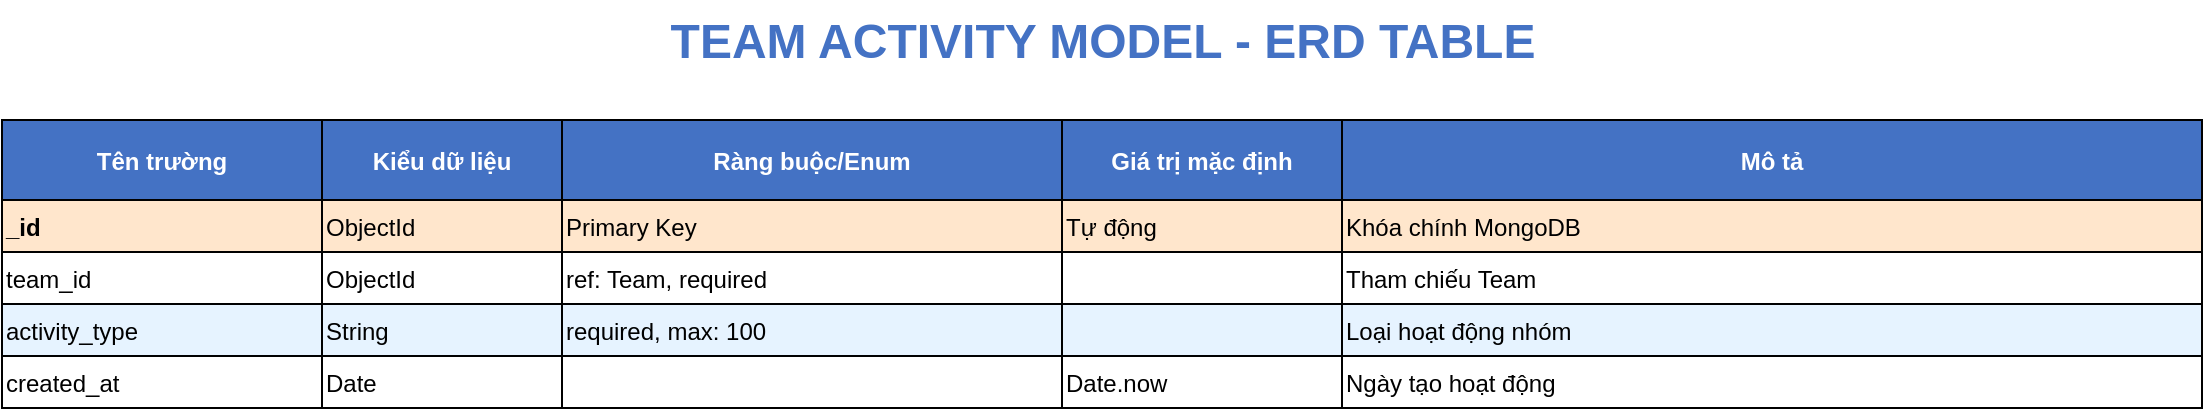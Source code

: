<mxfile>
  <diagram name="TeamActivity Model Table ERD" id="teamActivity-model-table-erd">
    <mxGraphModel dx="692" dy="402" grid="1" gridSize="10" guides="1" tooltips="1" connect="1" arrows="1" fold="1" page="1" pageScale="1" pageWidth="1200" pageHeight="220" math="0" shadow="0">
      <root>
        <mxCell id="0" />
        <mxCell id="1" parent="0" />
        <!-- Tiêu đề lớn -->
        <mxCell id="bigTitle" value="TEAM ACTIVITY MODEL - ERD TABLE" style="text;html=1;strokeColor=none;fillColor=none;align=center;fontSize=24;fontStyle=1;fontColor=#4472C4;" parent="1" vertex="1">
          <mxGeometry x="50" y="20" width="1100" height="50" as="geometry" />
        </mxCell>
        <!-- Bảng ERD -->
        <mxCell id="teamActivityTable" value="" style="shape=table;startSize=0;container=1;collapsible=0;childLayout=tableLayout;fixedRows=1;rowLines=0;fontStyle=1;align=center;resizeLast=1;strokeColor=#000000;fillColor=#ffffff;" parent="1" vertex="1">
          <mxGeometry x="50" y="80" width="1100" height="120" as="geometry" />
        </mxCell>
        <!-- Header -->
        <mxCell id="header" value="" style="shape=tableRow;horizontal=0;fillColor=#4472C4;strokeColor=#000000;" parent="teamActivityTable" vertex="1">
          <mxGeometry width="1100" height="40" as="geometry" />
        </mxCell>
        <mxCell id="h1" value="Tên trường" style="shape=partialRectangle;connectable=0;fillColor=#4472C4;align=center;fontStyle=1;fontSize=12;fontColor=#ffffff;" parent="header" vertex="1"><mxGeometry width="160" height="40" as="geometry" /></mxCell>
        <mxCell id="h2" value="Kiểu dữ liệu" style="shape=partialRectangle;connectable=0;fillColor=#4472C4;align=center;fontStyle=1;fontSize=12;fontColor=#ffffff;" parent="header" vertex="1"><mxGeometry x="160" width="120" height="40" as="geometry" /></mxCell>
        <mxCell id="h3" value="Ràng buộc/Enum" style="shape=partialRectangle;connectable=0;fillColor=#4472C4;align=center;fontStyle=1;fontSize=12;fontColor=#ffffff;" parent="header" vertex="1"><mxGeometry x="280" width="250" height="40" as="geometry" /></mxCell>
        <mxCell id="h4" value="Giá trị mặc định" style="shape=partialRectangle;connectable=0;fillColor=#4472C4;align=center;fontStyle=1;fontSize=12;fontColor=#ffffff;" parent="header" vertex="1"><mxGeometry x="530" width="140" height="40" as="geometry" /></mxCell>
        <mxCell id="h5" value="Mô tả" style="shape=partialRectangle;connectable=0;fillColor=#4472C4;align=center;fontStyle=1;fontSize=12;fontColor=#ffffff;" parent="header" vertex="1"><mxGeometry x="670" width="430" height="40" as="geometry" /></mxCell>
        <!-- Data Rows -->
        <mxCell id="row1" value="" style="shape=tableRow;horizontal=0;fillColor=#FFE6CC;strokeColor=#000000;" parent="teamActivityTable" vertex="1"><mxGeometry y="40" width="1100" height="26" as="geometry" /></mxCell>
        <mxCell id="r1c1" value="_id" style="shape=partialRectangle;connectable=0;fillColor=#FFE6CC;align=left;fontStyle=1;" parent="row1" vertex="1"><mxGeometry width="160" height="26" as="geometry" /></mxCell>
        <mxCell id="r1c2" value="ObjectId" style="shape=partialRectangle;connectable=0;fillColor=#FFE6CC;align=left;" parent="row1" vertex="1"><mxGeometry x="160" width="120" height="26" as="geometry" /></mxCell>
        <mxCell id="r1c3" value="Primary Key" style="shape=partialRectangle;connectable=0;fillColor=#FFE6CC;align=left;" parent="row1" vertex="1"><mxGeometry x="280" width="250" height="26" as="geometry" /></mxCell>
        <mxCell id="r1c4" value="Tự động" style="shape=partialRectangle;connectable=0;fillColor=#FFE6CC;align=left;" parent="row1" vertex="1"><mxGeometry x="530" width="140" height="26" as="geometry" /></mxCell>
        <mxCell id="r1c5" value="Khóa chính MongoDB" style="shape=partialRectangle;connectable=0;fillColor=#FFE6CC;align=left;" parent="row1" vertex="1"><mxGeometry x="670" width="430" height="26" as="geometry" /></mxCell>
        <mxCell id="row2" value="" style="shape=tableRow;horizontal=0;fillColor=#ffffff;strokeColor=#000000;" parent="teamActivityTable" vertex="1"><mxGeometry y="66" width="1100" height="26" as="geometry" /></mxCell>
        <mxCell id="r2c1" value="team_id" style="shape=partialRectangle;connectable=0;fillColor=#ffffff;align=left;" parent="row2" vertex="1"><mxGeometry width="160" height="26" as="geometry" /></mxCell>
        <mxCell id="r2c2" value="ObjectId" style="shape=partialRectangle;connectable=0;fillColor=#ffffff;align=left;" parent="row2" vertex="1"><mxGeometry x="160" width="120" height="26" as="geometry" /></mxCell>
        <mxCell id="r2c3" value="ref: Team, required" style="shape=partialRectangle;connectable=0;fillColor=#ffffff;align=left;" parent="row2" vertex="1"><mxGeometry x="280" width="250" height="26" as="geometry" /></mxCell>
        <mxCell id="r2c4" value="" style="shape=partialRectangle;connectable=0;fillColor=#ffffff;align=left;" parent="row2" vertex="1"><mxGeometry x="530" width="140" height="26" as="geometry" /></mxCell>
        <mxCell id="r2c5" value="Tham chiếu Team" style="shape=partialRectangle;connectable=0;fillColor=#ffffff;align=left;" parent="row2" vertex="1"><mxGeometry x="670" width="430" height="26" as="geometry" /></mxCell>
        <mxCell id="row3" value="" style="shape=tableRow;horizontal=0;fillColor=#E6F3FF;strokeColor=#000000;" parent="teamActivityTable" vertex="1"><mxGeometry y="92" width="1100" height="26" as="geometry" /></mxCell>
        <mxCell id="r3c1" value="activity_type" style="shape=partialRectangle;connectable=0;fillColor=#E6F3FF;align=left;" parent="row3" vertex="1"><mxGeometry width="160" height="26" as="geometry" /></mxCell>
        <mxCell id="r3c2" value="String" style="shape=partialRectangle;connectable=0;fillColor=#E6F3FF;align=left;" parent="row3" vertex="1"><mxGeometry x="160" width="120" height="26" as="geometry" /></mxCell>
        <mxCell id="r3c3" value="required, max: 100" style="shape=partialRectangle;connectable=0;fillColor=#E6F3FF;align=left;" parent="row3" vertex="1"><mxGeometry x="280" width="250" height="26" as="geometry" /></mxCell>
        <mxCell id="r3c4" value="" style="shape=partialRectangle;connectable=0;fillColor=#E6F3FF;align=left;" parent="row3" vertex="1"><mxGeometry x="530" width="140" height="26" as="geometry" /></mxCell>
        <mxCell id="r3c5" value="Loại hoạt động nhóm" style="shape=partialRectangle;connectable=0;fillColor=#E6F3FF;align=left;" parent="row3" vertex="1"><mxGeometry x="670" width="430" height="26" as="geometry" /></mxCell>
        <mxCell id="row4" value="" style="shape=tableRow;horizontal=0;fillColor=#ffffff;strokeColor=#000000;" parent="teamActivityTable" vertex="1"><mxGeometry y="118" width="1100" height="26" as="geometry" /></mxCell>
        <mxCell id="r4c1" value="created_at" style="shape=partialRectangle;connectable=0;fillColor=#ffffff;align=left;" parent="row4" vertex="1"><mxGeometry width="160" height="26" as="geometry" /></mxCell>
        <mxCell id="r4c2" value="Date" style="shape=partialRectangle;connectable=0;fillColor=#ffffff;align=left;" parent="row4" vertex="1"><mxGeometry x="160" width="120" height="26" as="geometry" /></mxCell>
        <mxCell id="r4c3" value="" style="shape=partialRectangle;connectable=0;fillColor=#ffffff;align=left;" parent="row4" vertex="1"><mxGeometry x="280" width="250" height="26" as="geometry" /></mxCell>
        <mxCell id="r4c4" value="Date.now" style="shape=partialRectangle;connectable=0;fillColor=#ffffff;align=left;" parent="row4" vertex="1"><mxGeometry x="530" width="140" height="26" as="geometry" /></mxCell>
        <mxCell id="r4c5" value="Ngày tạo hoạt động" style="shape=partialRectangle;connectable=0;fillColor=#ffffff;align=left;" parent="row4" vertex="1"><mxGeometry x="670" width="430" height="26" as="geometry" /></mxCell>
      </root>
    </mxGraphModel>
  </diagram>
</mxfile>
